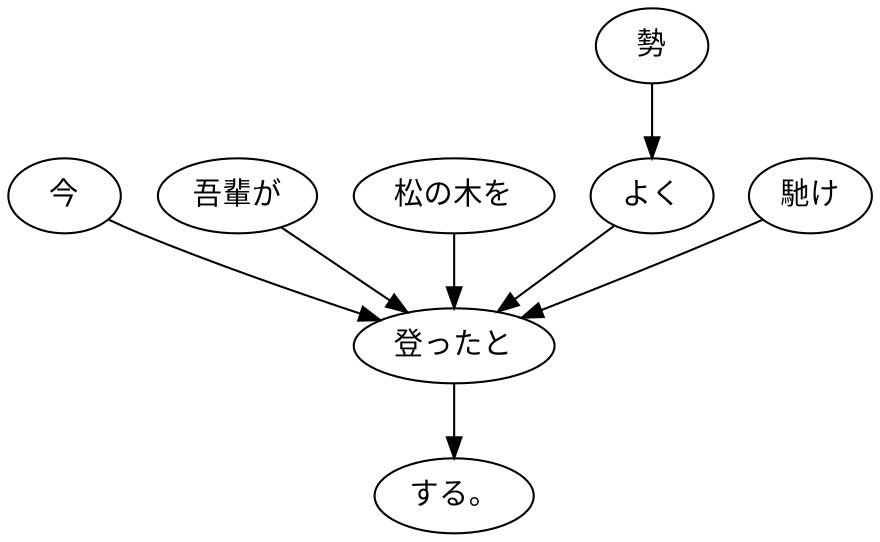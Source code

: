 digraph graph4095 {
	node0 [label="今"];
	node1 [label="吾輩が"];
	node2 [label="松の木を"];
	node3 [label="勢"];
	node4 [label="よく"];
	node5 [label="馳け"];
	node6 [label="登ったと"];
	node7 [label="する。"];
	node0 -> node6;
	node1 -> node6;
	node2 -> node6;
	node3 -> node4;
	node4 -> node6;
	node5 -> node6;
	node6 -> node7;
}
